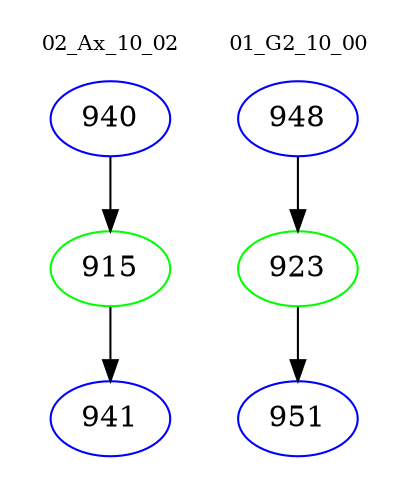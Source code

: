 digraph{
subgraph cluster_0 {
color = white
label = "02_Ax_10_02";
fontsize=10;
T0_940 [label="940", color="blue"]
T0_940 -> T0_915 [color="black"]
T0_915 [label="915", color="green"]
T0_915 -> T0_941 [color="black"]
T0_941 [label="941", color="blue"]
}
subgraph cluster_1 {
color = white
label = "01_G2_10_00";
fontsize=10;
T1_948 [label="948", color="blue"]
T1_948 -> T1_923 [color="black"]
T1_923 [label="923", color="green"]
T1_923 -> T1_951 [color="black"]
T1_951 [label="951", color="blue"]
}
}
